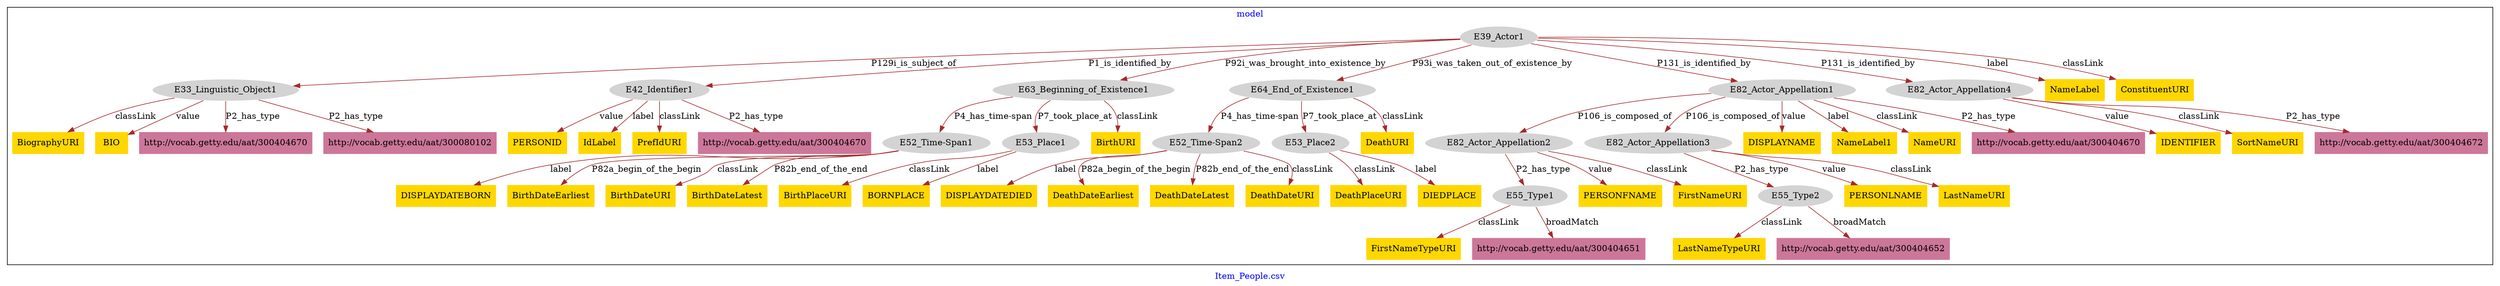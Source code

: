 digraph n0 {
fontcolor="blue"
remincross="true"
label="Item_People.csv"
subgraph cluster {
label="model"
n2[style="filled",color="white",fillcolor="lightgray",label="E39_Actor1"];
n3[style="filled",color="white",fillcolor="lightgray",label="E33_Linguistic_Object1"];
n4[style="filled",color="white",fillcolor="lightgray",label="E42_Identifier1"];
n5[style="filled",color="white",fillcolor="lightgray",label="E63_Beginning_of_Existence1"];
n6[style="filled",color="white",fillcolor="lightgray",label="E64_End_of_Existence1"];
n7[style="filled",color="white",fillcolor="lightgray",label="E82_Actor_Appellation1"];
n8[style="filled",color="white",fillcolor="lightgray",label="E82_Actor_Appellation4"];
n9[style="filled",color="white",fillcolor="lightgray",label="E52_Time-Span1"];
n10[style="filled",color="white",fillcolor="lightgray",label="E53_Place1"];
n11[style="filled",color="white",fillcolor="lightgray",label="E52_Time-Span2"];
n12[style="filled",color="white",fillcolor="lightgray",label="E53_Place2"];
n13[style="filled",color="white",fillcolor="lightgray",label="E82_Actor_Appellation2"];
n14[style="filled",color="white",fillcolor="lightgray",label="E82_Actor_Appellation3"];
n15[style="filled",color="white",fillcolor="lightgray",label="E55_Type1"];
n16[style="filled",color="white",fillcolor="lightgray",label="E55_Type2"];
n17[shape="plaintext",style="filled",fillcolor="gold",label="DISPLAYDATEBORN"];
n18[shape="plaintext",style="filled",fillcolor="gold",label="DeathPlaceURI"];
n19[shape="plaintext",style="filled",fillcolor="gold",label="DISPLAYDATEDIED"];
n20[shape="plaintext",style="filled",fillcolor="gold",label="PERSONFNAME"];
n21[shape="plaintext",style="filled",fillcolor="gold",label="FirstNameTypeURI"];
n22[shape="plaintext",style="filled",fillcolor="gold",label="PERSONID"];
n23[shape="plaintext",style="filled",fillcolor="gold",label="DISPLAYNAME"];
n24[shape="plaintext",style="filled",fillcolor="gold",label="IDENTIFIER"];
n25[shape="plaintext",style="filled",fillcolor="gold",label="PERSONLNAME"];
n26[shape="plaintext",style="filled",fillcolor="gold",label="FirstNameURI"];
n27[shape="plaintext",style="filled",fillcolor="gold",label="BirthDateEarliest"];
n28[shape="plaintext",style="filled",fillcolor="gold",label="NameLabel1"];
n29[shape="plaintext",style="filled",fillcolor="gold",label="BiographyURI"];
n30[shape="plaintext",style="filled",fillcolor="gold",label="DeathDateEarliest"];
n31[shape="plaintext",style="filled",fillcolor="gold",label="DeathURI"];
n32[shape="plaintext",style="filled",fillcolor="gold",label="SortNameURI"];
n33[shape="plaintext",style="filled",fillcolor="gold",label="LastNameTypeURI"];
n34[shape="plaintext",style="filled",fillcolor="gold",label="LastNameURI"];
n35[shape="plaintext",style="filled",fillcolor="gold",label="BirthDateURI"];
n36[shape="plaintext",style="filled",fillcolor="gold",label="DeathDateLatest"];
n37[shape="plaintext",style="filled",fillcolor="gold",label="NameURI"];
n38[shape="plaintext",style="filled",fillcolor="gold",label="BirthURI"];
n39[shape="plaintext",style="filled",fillcolor="gold",label="BirthPlaceURI"];
n40[shape="plaintext",style="filled",fillcolor="gold",label="NameLabel"];
n41[shape="plaintext",style="filled",fillcolor="gold",label="BIO"];
n42[shape="plaintext",style="filled",fillcolor="gold",label="IdLabel"];
n43[shape="plaintext",style="filled",fillcolor="gold",label="BORNPLACE"];
n44[shape="plaintext",style="filled",fillcolor="gold",label="DIEDPLACE"];
n45[shape="plaintext",style="filled",fillcolor="gold",label="DeathDateURI"];
n46[shape="plaintext",style="filled",fillcolor="gold",label="BirthDateLatest"];
n47[shape="plaintext",style="filled",fillcolor="gold",label="PrefIdURI"];
n48[shape="plaintext",style="filled",fillcolor="gold",label="ConstituentURI"];
n49[shape="plaintext",style="filled",fillcolor="#CC7799",label="http://vocab.getty.edu/aat/300404652"];
n50[shape="plaintext",style="filled",fillcolor="#CC7799",label="http://vocab.getty.edu/aat/300404672"];
n51[shape="plaintext",style="filled",fillcolor="#CC7799",label="http://vocab.getty.edu/aat/300404670"];
n52[shape="plaintext",style="filled",fillcolor="#CC7799",label="http://vocab.getty.edu/aat/300080102"];
n53[shape="plaintext",style="filled",fillcolor="#CC7799",label="http://vocab.getty.edu/aat/300404651"];
n54[shape="plaintext",style="filled",fillcolor="#CC7799",label="http://vocab.getty.edu/aat/300404670"];
n55[shape="plaintext",style="filled",fillcolor="#CC7799",label="http://vocab.getty.edu/aat/300404670"];
}
n2 -> n3[color="brown",fontcolor="black",label="P129i_is_subject_of"]
n2 -> n4[color="brown",fontcolor="black",label="P1_is_identified_by"]
n2 -> n5[color="brown",fontcolor="black",label="P92i_was_brought_into_existence_by"]
n2 -> n6[color="brown",fontcolor="black",label="P93i_was_taken_out_of_existence_by"]
n2 -> n7[color="brown",fontcolor="black",label="P131_is_identified_by"]
n2 -> n8[color="brown",fontcolor="black",label="P131_is_identified_by"]
n5 -> n9[color="brown",fontcolor="black",label="P4_has_time-span"]
n5 -> n10[color="brown",fontcolor="black",label="P7_took_place_at"]
n6 -> n11[color="brown",fontcolor="black",label="P4_has_time-span"]
n6 -> n12[color="brown",fontcolor="black",label="P7_took_place_at"]
n7 -> n13[color="brown",fontcolor="black",label="P106_is_composed_of"]
n7 -> n14[color="brown",fontcolor="black",label="P106_is_composed_of"]
n13 -> n15[color="brown",fontcolor="black",label="P2_has_type"]
n14 -> n16[color="brown",fontcolor="black",label="P2_has_type"]
n9 -> n17[color="brown",fontcolor="black",label="label"]
n12 -> n18[color="brown",fontcolor="black",label="classLink"]
n11 -> n19[color="brown",fontcolor="black",label="label"]
n13 -> n20[color="brown",fontcolor="black",label="value"]
n15 -> n21[color="brown",fontcolor="black",label="classLink"]
n4 -> n22[color="brown",fontcolor="black",label="value"]
n7 -> n23[color="brown",fontcolor="black",label="value"]
n8 -> n24[color="brown",fontcolor="black",label="value"]
n14 -> n25[color="brown",fontcolor="black",label="value"]
n13 -> n26[color="brown",fontcolor="black",label="classLink"]
n9 -> n27[color="brown",fontcolor="black",label="P82a_begin_of_the_begin"]
n7 -> n28[color="brown",fontcolor="black",label="label"]
n3 -> n29[color="brown",fontcolor="black",label="classLink"]
n11 -> n30[color="brown",fontcolor="black",label="P82a_begin_of_the_begin"]
n6 -> n31[color="brown",fontcolor="black",label="classLink"]
n8 -> n32[color="brown",fontcolor="black",label="classLink"]
n16 -> n33[color="brown",fontcolor="black",label="classLink"]
n14 -> n34[color="brown",fontcolor="black",label="classLink"]
n9 -> n35[color="brown",fontcolor="black",label="classLink"]
n11 -> n36[color="brown",fontcolor="black",label="P82b_end_of_the_end"]
n7 -> n37[color="brown",fontcolor="black",label="classLink"]
n5 -> n38[color="brown",fontcolor="black",label="classLink"]
n10 -> n39[color="brown",fontcolor="black",label="classLink"]
n2 -> n40[color="brown",fontcolor="black",label="label"]
n3 -> n41[color="brown",fontcolor="black",label="value"]
n4 -> n42[color="brown",fontcolor="black",label="label"]
n10 -> n43[color="brown",fontcolor="black",label="label"]
n12 -> n44[color="brown",fontcolor="black",label="label"]
n11 -> n45[color="brown",fontcolor="black",label="classLink"]
n9 -> n46[color="brown",fontcolor="black",label="P82b_end_of_the_end"]
n4 -> n47[color="brown",fontcolor="black",label="classLink"]
n2 -> n48[color="brown",fontcolor="black",label="classLink"]
n16 -> n49[color="brown",fontcolor="black",label="broadMatch"]
n8 -> n50[color="brown",fontcolor="black",label="P2_has_type"]
n3 -> n51[color="brown",fontcolor="black",label="P2_has_type"]
n3 -> n52[color="brown",fontcolor="black",label="P2_has_type"]
n15 -> n53[color="brown",fontcolor="black",label="broadMatch"]
n4 -> n54[color="brown",fontcolor="black",label="P2_has_type"]
n7 -> n55[color="brown",fontcolor="black",label="P2_has_type"]
}
